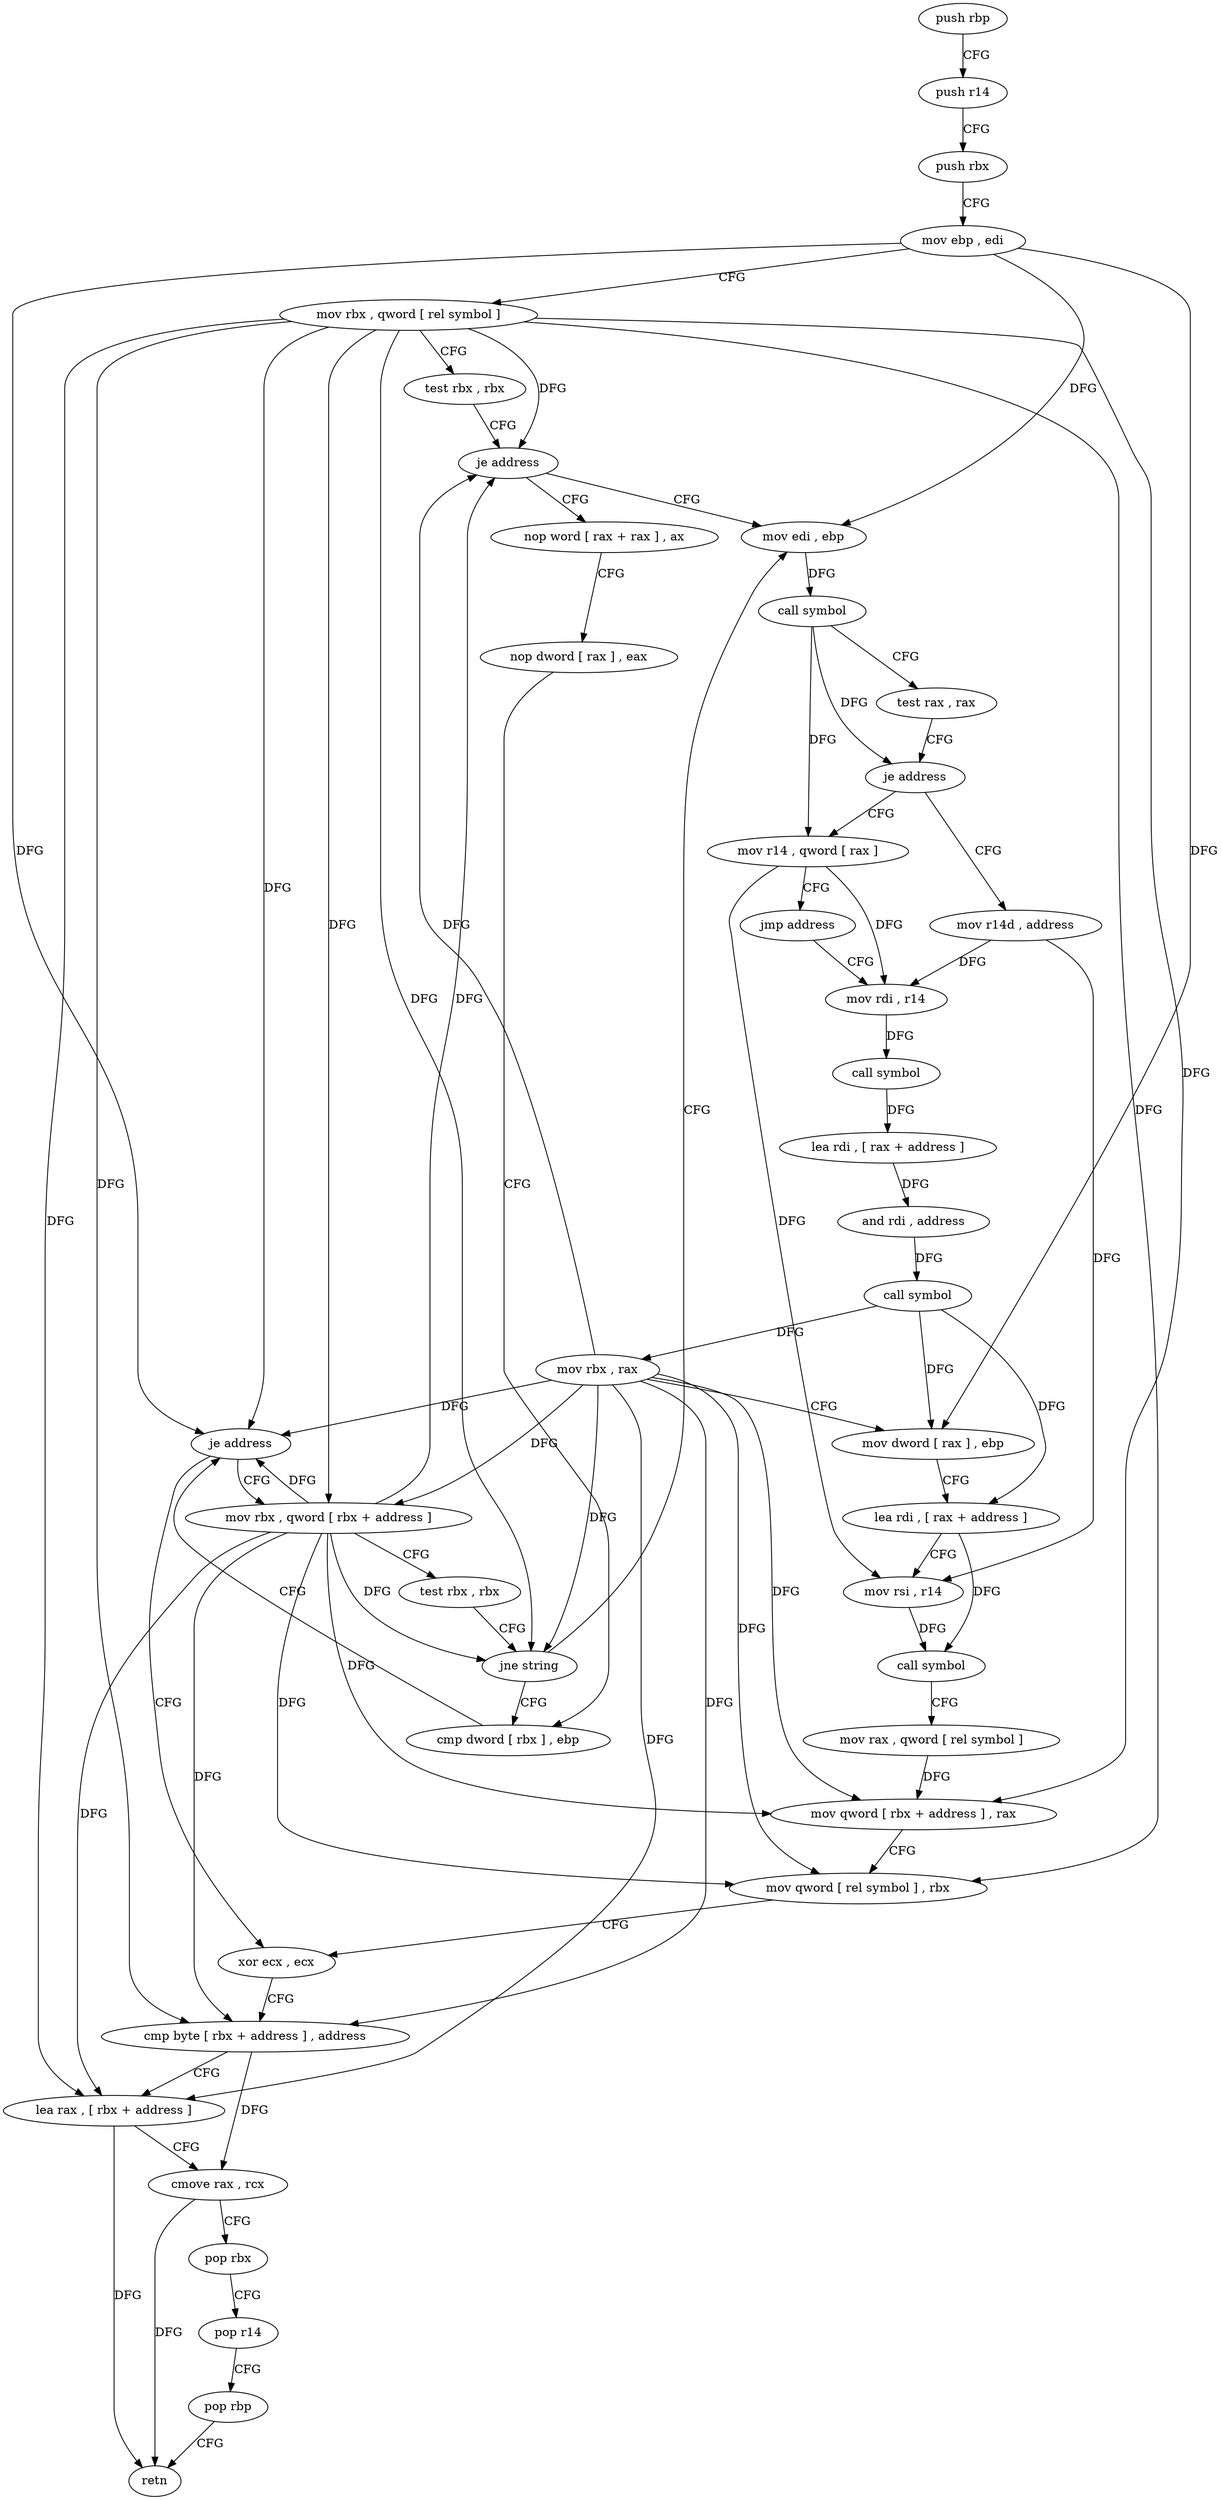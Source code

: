 digraph "func" {
"4250592" [label = "push rbp" ]
"4250593" [label = "push r14" ]
"4250595" [label = "push rbx" ]
"4250596" [label = "mov ebp , edi" ]
"4250598" [label = "mov rbx , qword [ rel symbol ]" ]
"4250605" [label = "test rbx , rbx" ]
"4250608" [label = "je address" ]
"4250637" [label = "mov edi , ebp" ]
"4250610" [label = "nop word [ rax + rax ] , ax" ]
"4250639" [label = "call symbol" ]
"4250644" [label = "test rax , rax" ]
"4250647" [label = "je address" ]
"4250654" [label = "mov r14d , address" ]
"4250649" [label = "mov r14 , qword [ rax ]" ]
"4250620" [label = "nop dword [ rax ] , eax" ]
"4250624" [label = "cmp dword [ rbx ] , ebp" ]
"4250660" [label = "mov rdi , r14" ]
"4250652" [label = "jmp address" ]
"4250716" [label = "xor ecx , ecx" ]
"4250718" [label = "cmp byte [ rbx + address ] , address" ]
"4250722" [label = "lea rax , [ rbx + address ]" ]
"4250726" [label = "cmove rax , rcx" ]
"4250730" [label = "pop rbx" ]
"4250731" [label = "pop r14" ]
"4250733" [label = "pop rbp" ]
"4250734" [label = "retn" ]
"4250628" [label = "mov rbx , qword [ rbx + address ]" ]
"4250632" [label = "test rbx , rbx" ]
"4250635" [label = "jne string" ]
"4250663" [label = "call symbol" ]
"4250668" [label = "lea rdi , [ rax + address ]" ]
"4250672" [label = "and rdi , address" ]
"4250676" [label = "call symbol" ]
"4250681" [label = "mov rbx , rax" ]
"4250684" [label = "mov dword [ rax ] , ebp" ]
"4250686" [label = "lea rdi , [ rax + address ]" ]
"4250690" [label = "mov rsi , r14" ]
"4250693" [label = "call symbol" ]
"4250698" [label = "mov rax , qword [ rel symbol ]" ]
"4250705" [label = "mov qword [ rbx + address ] , rax" ]
"4250709" [label = "mov qword [ rel symbol ] , rbx" ]
"4250626" [label = "je address" ]
"4250592" -> "4250593" [ label = "CFG" ]
"4250593" -> "4250595" [ label = "CFG" ]
"4250595" -> "4250596" [ label = "CFG" ]
"4250596" -> "4250598" [ label = "CFG" ]
"4250596" -> "4250637" [ label = "DFG" ]
"4250596" -> "4250626" [ label = "DFG" ]
"4250596" -> "4250684" [ label = "DFG" ]
"4250598" -> "4250605" [ label = "CFG" ]
"4250598" -> "4250608" [ label = "DFG" ]
"4250598" -> "4250626" [ label = "DFG" ]
"4250598" -> "4250705" [ label = "DFG" ]
"4250598" -> "4250709" [ label = "DFG" ]
"4250598" -> "4250718" [ label = "DFG" ]
"4250598" -> "4250722" [ label = "DFG" ]
"4250598" -> "4250628" [ label = "DFG" ]
"4250598" -> "4250635" [ label = "DFG" ]
"4250605" -> "4250608" [ label = "CFG" ]
"4250608" -> "4250637" [ label = "CFG" ]
"4250608" -> "4250610" [ label = "CFG" ]
"4250637" -> "4250639" [ label = "DFG" ]
"4250610" -> "4250620" [ label = "CFG" ]
"4250639" -> "4250644" [ label = "CFG" ]
"4250639" -> "4250647" [ label = "DFG" ]
"4250639" -> "4250649" [ label = "DFG" ]
"4250644" -> "4250647" [ label = "CFG" ]
"4250647" -> "4250654" [ label = "CFG" ]
"4250647" -> "4250649" [ label = "CFG" ]
"4250654" -> "4250660" [ label = "DFG" ]
"4250654" -> "4250690" [ label = "DFG" ]
"4250649" -> "4250652" [ label = "CFG" ]
"4250649" -> "4250660" [ label = "DFG" ]
"4250649" -> "4250690" [ label = "DFG" ]
"4250620" -> "4250624" [ label = "CFG" ]
"4250624" -> "4250626" [ label = "CFG" ]
"4250660" -> "4250663" [ label = "DFG" ]
"4250652" -> "4250660" [ label = "CFG" ]
"4250716" -> "4250718" [ label = "CFG" ]
"4250718" -> "4250722" [ label = "CFG" ]
"4250718" -> "4250726" [ label = "DFG" ]
"4250722" -> "4250726" [ label = "CFG" ]
"4250722" -> "4250734" [ label = "DFG" ]
"4250726" -> "4250730" [ label = "CFG" ]
"4250726" -> "4250734" [ label = "DFG" ]
"4250730" -> "4250731" [ label = "CFG" ]
"4250731" -> "4250733" [ label = "CFG" ]
"4250733" -> "4250734" [ label = "CFG" ]
"4250628" -> "4250632" [ label = "CFG" ]
"4250628" -> "4250608" [ label = "DFG" ]
"4250628" -> "4250709" [ label = "DFG" ]
"4250628" -> "4250718" [ label = "DFG" ]
"4250628" -> "4250722" [ label = "DFG" ]
"4250628" -> "4250626" [ label = "DFG" ]
"4250628" -> "4250705" [ label = "DFG" ]
"4250628" -> "4250635" [ label = "DFG" ]
"4250632" -> "4250635" [ label = "CFG" ]
"4250635" -> "4250624" [ label = "CFG" ]
"4250635" -> "4250637" [ label = "CFG" ]
"4250663" -> "4250668" [ label = "DFG" ]
"4250668" -> "4250672" [ label = "DFG" ]
"4250672" -> "4250676" [ label = "DFG" ]
"4250676" -> "4250681" [ label = "DFG" ]
"4250676" -> "4250684" [ label = "DFG" ]
"4250676" -> "4250686" [ label = "DFG" ]
"4250681" -> "4250684" [ label = "CFG" ]
"4250681" -> "4250608" [ label = "DFG" ]
"4250681" -> "4250626" [ label = "DFG" ]
"4250681" -> "4250705" [ label = "DFG" ]
"4250681" -> "4250709" [ label = "DFG" ]
"4250681" -> "4250718" [ label = "DFG" ]
"4250681" -> "4250722" [ label = "DFG" ]
"4250681" -> "4250628" [ label = "DFG" ]
"4250681" -> "4250635" [ label = "DFG" ]
"4250684" -> "4250686" [ label = "CFG" ]
"4250686" -> "4250690" [ label = "CFG" ]
"4250686" -> "4250693" [ label = "DFG" ]
"4250690" -> "4250693" [ label = "DFG" ]
"4250693" -> "4250698" [ label = "CFG" ]
"4250698" -> "4250705" [ label = "DFG" ]
"4250705" -> "4250709" [ label = "CFG" ]
"4250709" -> "4250716" [ label = "CFG" ]
"4250626" -> "4250716" [ label = "CFG" ]
"4250626" -> "4250628" [ label = "CFG" ]
}
